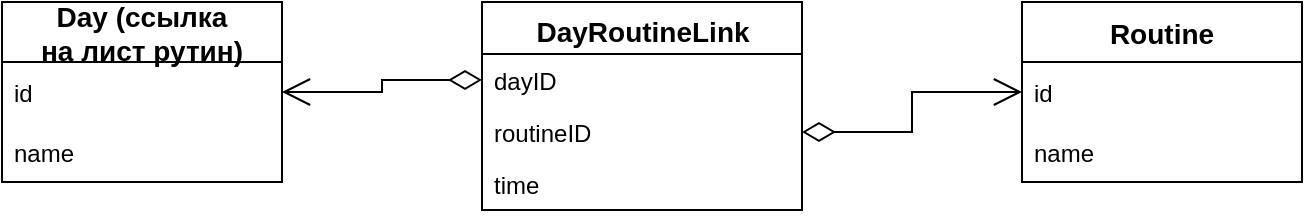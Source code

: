 <mxfile version="15.8.7" type="device"><diagram name="Page-1" id="9f46799a-70d6-7492-0946-bef42562c5a5"><mxGraphModel dx="878" dy="937" grid="1" gridSize="10" guides="1" tooltips="1" connect="1" arrows="1" fold="1" page="1" pageScale="1" pageWidth="1100" pageHeight="850" background="none" math="0" shadow="0"><root><mxCell id="0"/><mxCell id="1" parent="0"/><mxCell id="78961159f06e98e8-17" value="DayRoutineLink" style="swimlane;html=1;fontStyle=1;align=center;verticalAlign=top;childLayout=stackLayout;horizontal=1;startSize=26;horizontalStack=0;resizeParent=1;resizeLast=0;collapsible=1;marginBottom=0;swimlaneFillColor=#ffffff;rounded=0;shadow=0;comic=0;labelBackgroundColor=none;strokeWidth=1;fillColor=none;fontFamily=Helvetica;fontSize=14;expand=1;" parent="1" vertex="1"><mxGeometry x="280" y="40" width="160" height="104" as="geometry"/></mxCell><mxCell id="78961159f06e98e8-21" value="dayID" style="text;html=1;strokeColor=none;fillColor=none;align=left;verticalAlign=top;spacingLeft=4;spacingRight=4;whiteSpace=wrap;overflow=hidden;rotatable=0;points=[[0,0.5],[1,0.5]];portConstraint=eastwest;" parent="78961159f06e98e8-17" vertex="1"><mxGeometry y="26" width="160" height="26" as="geometry"/></mxCell><mxCell id="1L1TzeRJ46K_TZZQcaJE-9" value="routineID" style="text;html=1;strokeColor=none;fillColor=none;align=left;verticalAlign=top;spacingLeft=4;spacingRight=4;whiteSpace=wrap;overflow=hidden;rotatable=0;points=[[0,0.5],[1,0.5]];portConstraint=eastwest;" vertex="1" parent="78961159f06e98e8-17"><mxGeometry y="52" width="160" height="26" as="geometry"/></mxCell><mxCell id="1L1TzeRJ46K_TZZQcaJE-3" value="time" style="text;html=1;strokeColor=none;fillColor=none;align=left;verticalAlign=top;spacingLeft=4;spacingRight=4;whiteSpace=wrap;overflow=hidden;rotatable=0;points=[[0,0.5],[1,0.5]];portConstraint=eastwest;" vertex="1" parent="78961159f06e98e8-17"><mxGeometry y="78" width="160" height="26" as="geometry"/></mxCell><mxCell id="NgGInWAuXAizzc_Rb6Kc-6" value="Day (ссылка &#10;на лист рутин)" style="swimlane;fontStyle=1;childLayout=stackLayout;horizontal=1;startSize=30;horizontalStack=0;resizeParent=1;resizeParentMax=0;resizeLast=0;collapsible=1;marginBottom=0;fontSize=14;fontFamily=Helvetica;" parent="1" vertex="1"><mxGeometry x="40" y="40" width="140" height="90" as="geometry"/></mxCell><mxCell id="NgGInWAuXAizzc_Rb6Kc-7" value="id" style="text;strokeColor=none;fillColor=none;align=left;verticalAlign=middle;spacingLeft=4;spacingRight=4;overflow=hidden;points=[[0,0.5],[1,0.5]];portConstraint=eastwest;rotatable=0;" parent="NgGInWAuXAizzc_Rb6Kc-6" vertex="1"><mxGeometry y="30" width="140" height="30" as="geometry"/></mxCell><mxCell id="NgGInWAuXAizzc_Rb6Kc-8" value="name" style="text;strokeColor=none;fillColor=none;align=left;verticalAlign=middle;spacingLeft=4;spacingRight=4;overflow=hidden;points=[[0,0.5],[1,0.5]];portConstraint=eastwest;rotatable=0;" parent="NgGInWAuXAizzc_Rb6Kc-6" vertex="1"><mxGeometry y="60" width="140" height="30" as="geometry"/></mxCell><mxCell id="NgGInWAuXAizzc_Rb6Kc-13" value="" style="endArrow=open;html=1;endSize=12;startArrow=diamondThin;startSize=14;startFill=0;edgeStyle=orthogonalEdgeStyle;rounded=0;fontFamily=Helvetica;fontSize=14;entryX=1;entryY=0.5;entryDx=0;entryDy=0;exitX=0;exitY=0.5;exitDx=0;exitDy=0;fontStyle=0;arcSize=20;" parent="1" source="78961159f06e98e8-21" target="NgGInWAuXAizzc_Rb6Kc-7" edge="1"><mxGeometry relative="1" as="geometry"><mxPoint x="350" y="280" as="sourcePoint"/><mxPoint x="590" y="280" as="targetPoint"/></mxGeometry></mxCell><mxCell id="1L1TzeRJ46K_TZZQcaJE-4" value="Routine" style="swimlane;fontStyle=1;childLayout=stackLayout;horizontal=1;startSize=30;horizontalStack=0;resizeParent=1;resizeParentMax=0;resizeLast=0;collapsible=1;marginBottom=0;fontSize=14;" vertex="1" parent="1"><mxGeometry x="550" y="40" width="140" height="90" as="geometry"/></mxCell><mxCell id="1L1TzeRJ46K_TZZQcaJE-5" value="id" style="text;strokeColor=none;fillColor=none;align=left;verticalAlign=middle;spacingLeft=4;spacingRight=4;overflow=hidden;points=[[0,0.5],[1,0.5]];portConstraint=eastwest;rotatable=0;" vertex="1" parent="1L1TzeRJ46K_TZZQcaJE-4"><mxGeometry y="30" width="140" height="30" as="geometry"/></mxCell><mxCell id="1L1TzeRJ46K_TZZQcaJE-6" value="name" style="text;strokeColor=none;fillColor=none;align=left;verticalAlign=middle;spacingLeft=4;spacingRight=4;overflow=hidden;points=[[0,0.5],[1,0.5]];portConstraint=eastwest;rotatable=0;" vertex="1" parent="1L1TzeRJ46K_TZZQcaJE-4"><mxGeometry y="60" width="140" height="30" as="geometry"/></mxCell><mxCell id="1L1TzeRJ46K_TZZQcaJE-8" value="" style="endArrow=open;html=1;endSize=12;startArrow=diamondThin;startSize=14;startFill=0;edgeStyle=orthogonalEdgeStyle;rounded=0;fontFamily=Helvetica;fontSize=14;entryX=0;entryY=0.5;entryDx=0;entryDy=0;exitX=1;exitY=0.5;exitDx=0;exitDy=0;fontStyle=0;arcSize=20;" edge="1" parent="1" source="1L1TzeRJ46K_TZZQcaJE-9" target="1L1TzeRJ46K_TZZQcaJE-5"><mxGeometry relative="1" as="geometry"><mxPoint x="290" y="89" as="sourcePoint"/><mxPoint x="190" y="95" as="targetPoint"/></mxGeometry></mxCell></root></mxGraphModel></diagram></mxfile>